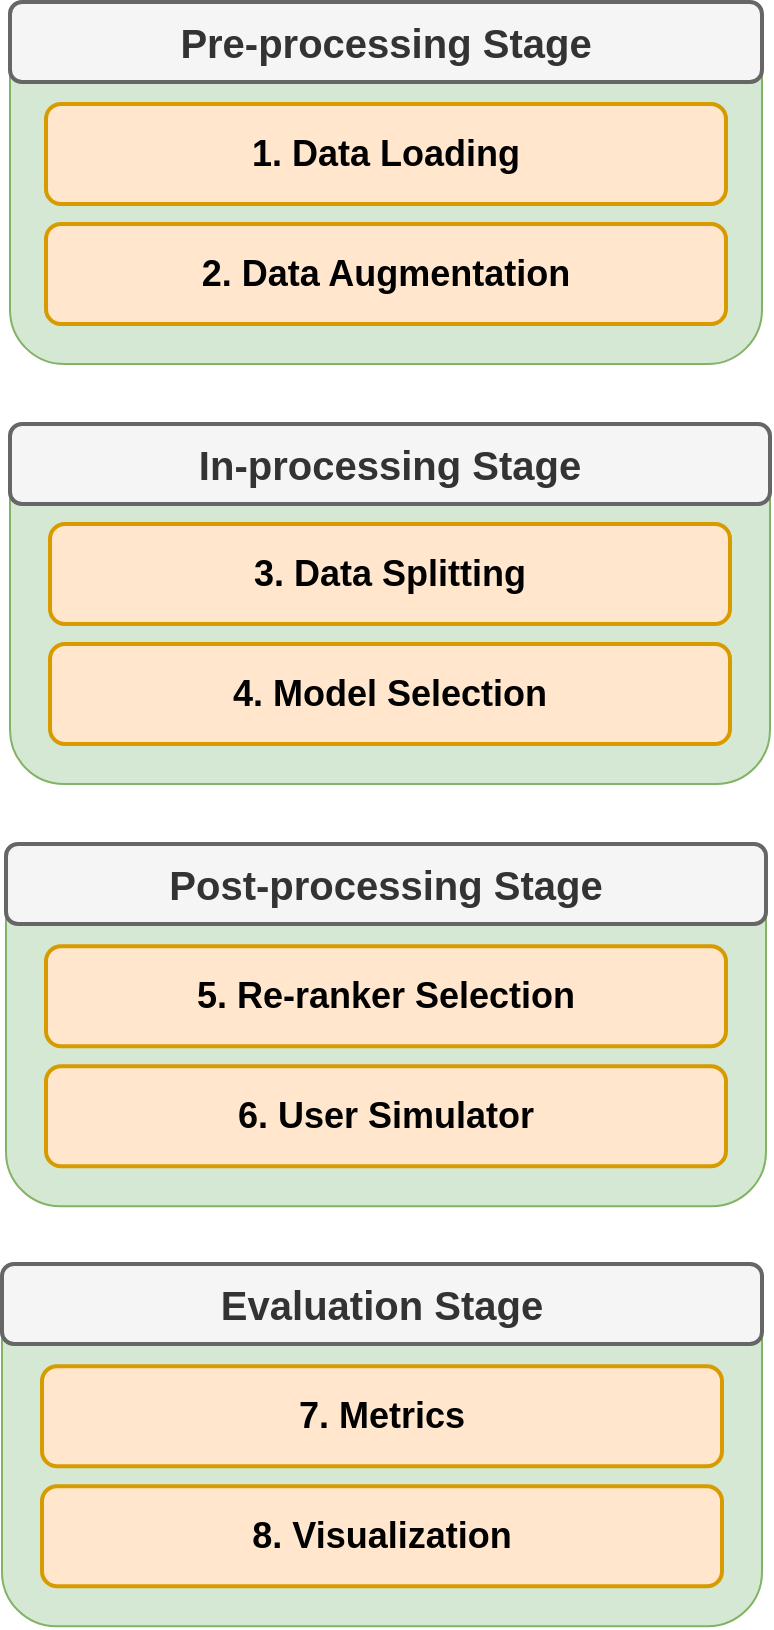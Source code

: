 <mxfile version="27.0.9" pages="2">
  <diagram name="Page-1" id="v53bKYuC7yBzTNyNIc8t">
    <mxGraphModel dx="2276" dy="961" grid="1" gridSize="10" guides="1" tooltips="1" connect="1" arrows="1" fold="1" page="1" pageScale="1" pageWidth="850" pageHeight="1100" math="0" shadow="0">
      <root>
        <mxCell id="0" />
        <mxCell id="1" parent="0" />
        <mxCell id="HIbShT7YJVeBAYEJPjFj-2" value="" style="rounded=1;whiteSpace=wrap;html=1;fillColor=#d5e8d4;strokeColor=#82b366;" parent="1" vertex="1">
          <mxGeometry x="-613" y="144" width="376" height="181" as="geometry" />
        </mxCell>
        <mxCell id="HIbShT7YJVeBAYEJPjFj-23" value="&lt;font style=&quot;font-size: 18px;&quot;&gt;&lt;b style=&quot;&quot;&gt;1. Data Loading&lt;/b&gt;&lt;/font&gt;" style="rounded=1;whiteSpace=wrap;html=1;fillColor=#ffe6cc;strokeColor=#d79b00;strokeWidth=2;" parent="1" vertex="1">
          <mxGeometry x="-595" y="195" width="340" height="50" as="geometry" />
        </mxCell>
        <mxCell id="HIbShT7YJVeBAYEJPjFj-3" value="&lt;b&gt;&lt;font style=&quot;font-size: 20px;&quot;&gt;Pre-processing Stage&lt;/font&gt;&lt;/b&gt;" style="rounded=1;whiteSpace=wrap;html=1;fillColor=#f5f5f5;strokeColor=#666666;fontColor=#333333;strokeWidth=2;" parent="1" vertex="1">
          <mxGeometry x="-613" y="144" width="376" height="40" as="geometry" />
        </mxCell>
        <mxCell id="OQKY13Mx9PFGy3kPkDWF-4" value="&lt;font style=&quot;font-size: 18px;&quot;&gt;&lt;b style=&quot;&quot;&gt;2. Data Augmentation&lt;/b&gt;&lt;/font&gt;" style="rounded=1;whiteSpace=wrap;html=1;fillColor=#ffe6cc;strokeColor=#d79b00;strokeWidth=2;" parent="1" vertex="1">
          <mxGeometry x="-595" y="255" width="340" height="50" as="geometry" />
        </mxCell>
        <mxCell id="HIbShT7YJVeBAYEJPjFj-12" value="" style="rounded=1;whiteSpace=wrap;html=1;fillColor=#d5e8d4;strokeColor=#82b366;container=0;" parent="1" vertex="1">
          <mxGeometry x="-613" y="355" width="380" height="180" as="geometry" />
        </mxCell>
        <mxCell id="HIbShT7YJVeBAYEJPjFj-13" value="&lt;b&gt;&lt;font style=&quot;font-size: 20px;&quot;&gt;In-processing Stage&lt;/font&gt;&lt;/b&gt;" style="rounded=1;whiteSpace=wrap;html=1;fillColor=#f5f5f5;strokeColor=#666666;fontColor=#333333;strokeWidth=2;container=0;" parent="1" vertex="1">
          <mxGeometry x="-613" y="355" width="380" height="40" as="geometry" />
        </mxCell>
        <mxCell id="HIbShT7YJVeBAYEJPjFj-15" value="&lt;b&gt;&lt;font style=&quot;font-size: 18px;&quot;&gt;3. Data Splitting&lt;/font&gt;&lt;/b&gt;" style="rounded=1;whiteSpace=wrap;html=1;fillColor=#ffe6cc;strokeColor=#d79b00;strokeWidth=2;container=0;" parent="1" vertex="1">
          <mxGeometry x="-593" y="405" width="340" height="50" as="geometry" />
        </mxCell>
        <mxCell id="HIbShT7YJVeBAYEJPjFj-16" value="&lt;b&gt;&lt;font&gt;&lt;font style=&quot;font-size: 18px;&quot;&gt;4. Model Selection&lt;/font&gt;&lt;/font&gt;&lt;/b&gt;" style="rounded=1;whiteSpace=wrap;html=1;fillColor=#ffe6cc;strokeColor=#d79b00;strokeWidth=2;container=0;" parent="1" vertex="1">
          <mxGeometry x="-593" y="465" width="340" height="50" as="geometry" />
        </mxCell>
        <mxCell id="OQKY13Mx9PFGy3kPkDWF-5" value="" style="rounded=1;whiteSpace=wrap;html=1;fillColor=#d5e8d4;strokeColor=#82b366;container=0;" parent="1" vertex="1">
          <mxGeometry x="-615" y="565" width="380" height="181.11" as="geometry" />
        </mxCell>
        <mxCell id="OQKY13Mx9PFGy3kPkDWF-6" value="&lt;b&gt;&lt;font style=&quot;font-size: 20px;&quot;&gt;Post-processing Stage&lt;/font&gt;&lt;/b&gt;" style="rounded=1;whiteSpace=wrap;html=1;fillColor=#f5f5f5;strokeColor=#666666;fontColor=#333333;strokeWidth=2;container=0;" parent="1" vertex="1">
          <mxGeometry x="-615" y="565" width="380" height="40" as="geometry" />
        </mxCell>
        <mxCell id="OQKY13Mx9PFGy3kPkDWF-13" value="&lt;b&gt;&lt;font style=&quot;font-size: 18px;&quot;&gt;5. Re-ranker Selection&lt;/font&gt;&lt;/b&gt;" style="rounded=1;whiteSpace=wrap;html=1;fillColor=#ffe6cc;strokeColor=#d79b00;strokeWidth=2;container=0;" parent="1" vertex="1">
          <mxGeometry x="-595" y="616.11" width="340" height="50" as="geometry" />
        </mxCell>
        <mxCell id="OQKY13Mx9PFGy3kPkDWF-14" value="&lt;b&gt;&lt;font style=&quot;font-size: 18px;&quot;&gt;6. User Simulator&lt;/font&gt;&lt;/b&gt;" style="rounded=1;whiteSpace=wrap;html=1;fillColor=#ffe6cc;strokeColor=#d79b00;strokeWidth=2;container=0;" parent="1" vertex="1">
          <mxGeometry x="-595" y="676.11" width="340" height="50" as="geometry" />
        </mxCell>
        <mxCell id="OQKY13Mx9PFGy3kPkDWF-15" value="" style="rounded=1;whiteSpace=wrap;html=1;fillColor=#d5e8d4;strokeColor=#82b366;container=0;" parent="1" vertex="1">
          <mxGeometry x="-617" y="775" width="380" height="181.11" as="geometry" />
        </mxCell>
        <mxCell id="OQKY13Mx9PFGy3kPkDWF-16" value="&lt;b&gt;&lt;font style=&quot;font-size: 20px;&quot;&gt;Evaluation Stage&lt;/font&gt;&lt;/b&gt;" style="rounded=1;whiteSpace=wrap;html=1;fillColor=#f5f5f5;strokeColor=#666666;fontColor=#333333;strokeWidth=2;container=0;" parent="1" vertex="1">
          <mxGeometry x="-617" y="775" width="380" height="40" as="geometry" />
        </mxCell>
        <mxCell id="OQKY13Mx9PFGy3kPkDWF-17" value="&lt;b&gt;&lt;font style=&quot;font-size: 18px;&quot;&gt;7. Metrics&lt;/font&gt;&lt;/b&gt;" style="rounded=1;whiteSpace=wrap;html=1;fillColor=#ffe6cc;strokeColor=#d79b00;strokeWidth=2;container=0;" parent="1" vertex="1">
          <mxGeometry x="-597" y="826.11" width="340" height="50" as="geometry" />
        </mxCell>
        <mxCell id="OQKY13Mx9PFGy3kPkDWF-18" value="&lt;b&gt;&lt;font style=&quot;font-size: 18px;&quot;&gt;8. Visualization&lt;/font&gt;&lt;/b&gt;" style="rounded=1;whiteSpace=wrap;html=1;fillColor=#ffe6cc;strokeColor=#d79b00;strokeWidth=2;container=0;" parent="1" vertex="1">
          <mxGeometry x="-597" y="886.11" width="340" height="50" as="geometry" />
        </mxCell>
      </root>
    </mxGraphModel>
  </diagram>
  <diagram id="zF98OjqiQ4ushLN_GH9x" name="Explainability">
    <mxGraphModel dx="1102" dy="642" grid="1" gridSize="10" guides="1" tooltips="1" connect="1" arrows="1" fold="1" page="1" pageScale="1" pageWidth="1100" pageHeight="850" math="0" shadow="0">
      <root>
        <mxCell id="ev6mtNF5K1_pZiudceaX-0" />
        <mxCell id="ev6mtNF5K1_pZiudceaX-1" parent="ev6mtNF5K1_pZiudceaX-0" />
      </root>
    </mxGraphModel>
  </diagram>
</mxfile>
